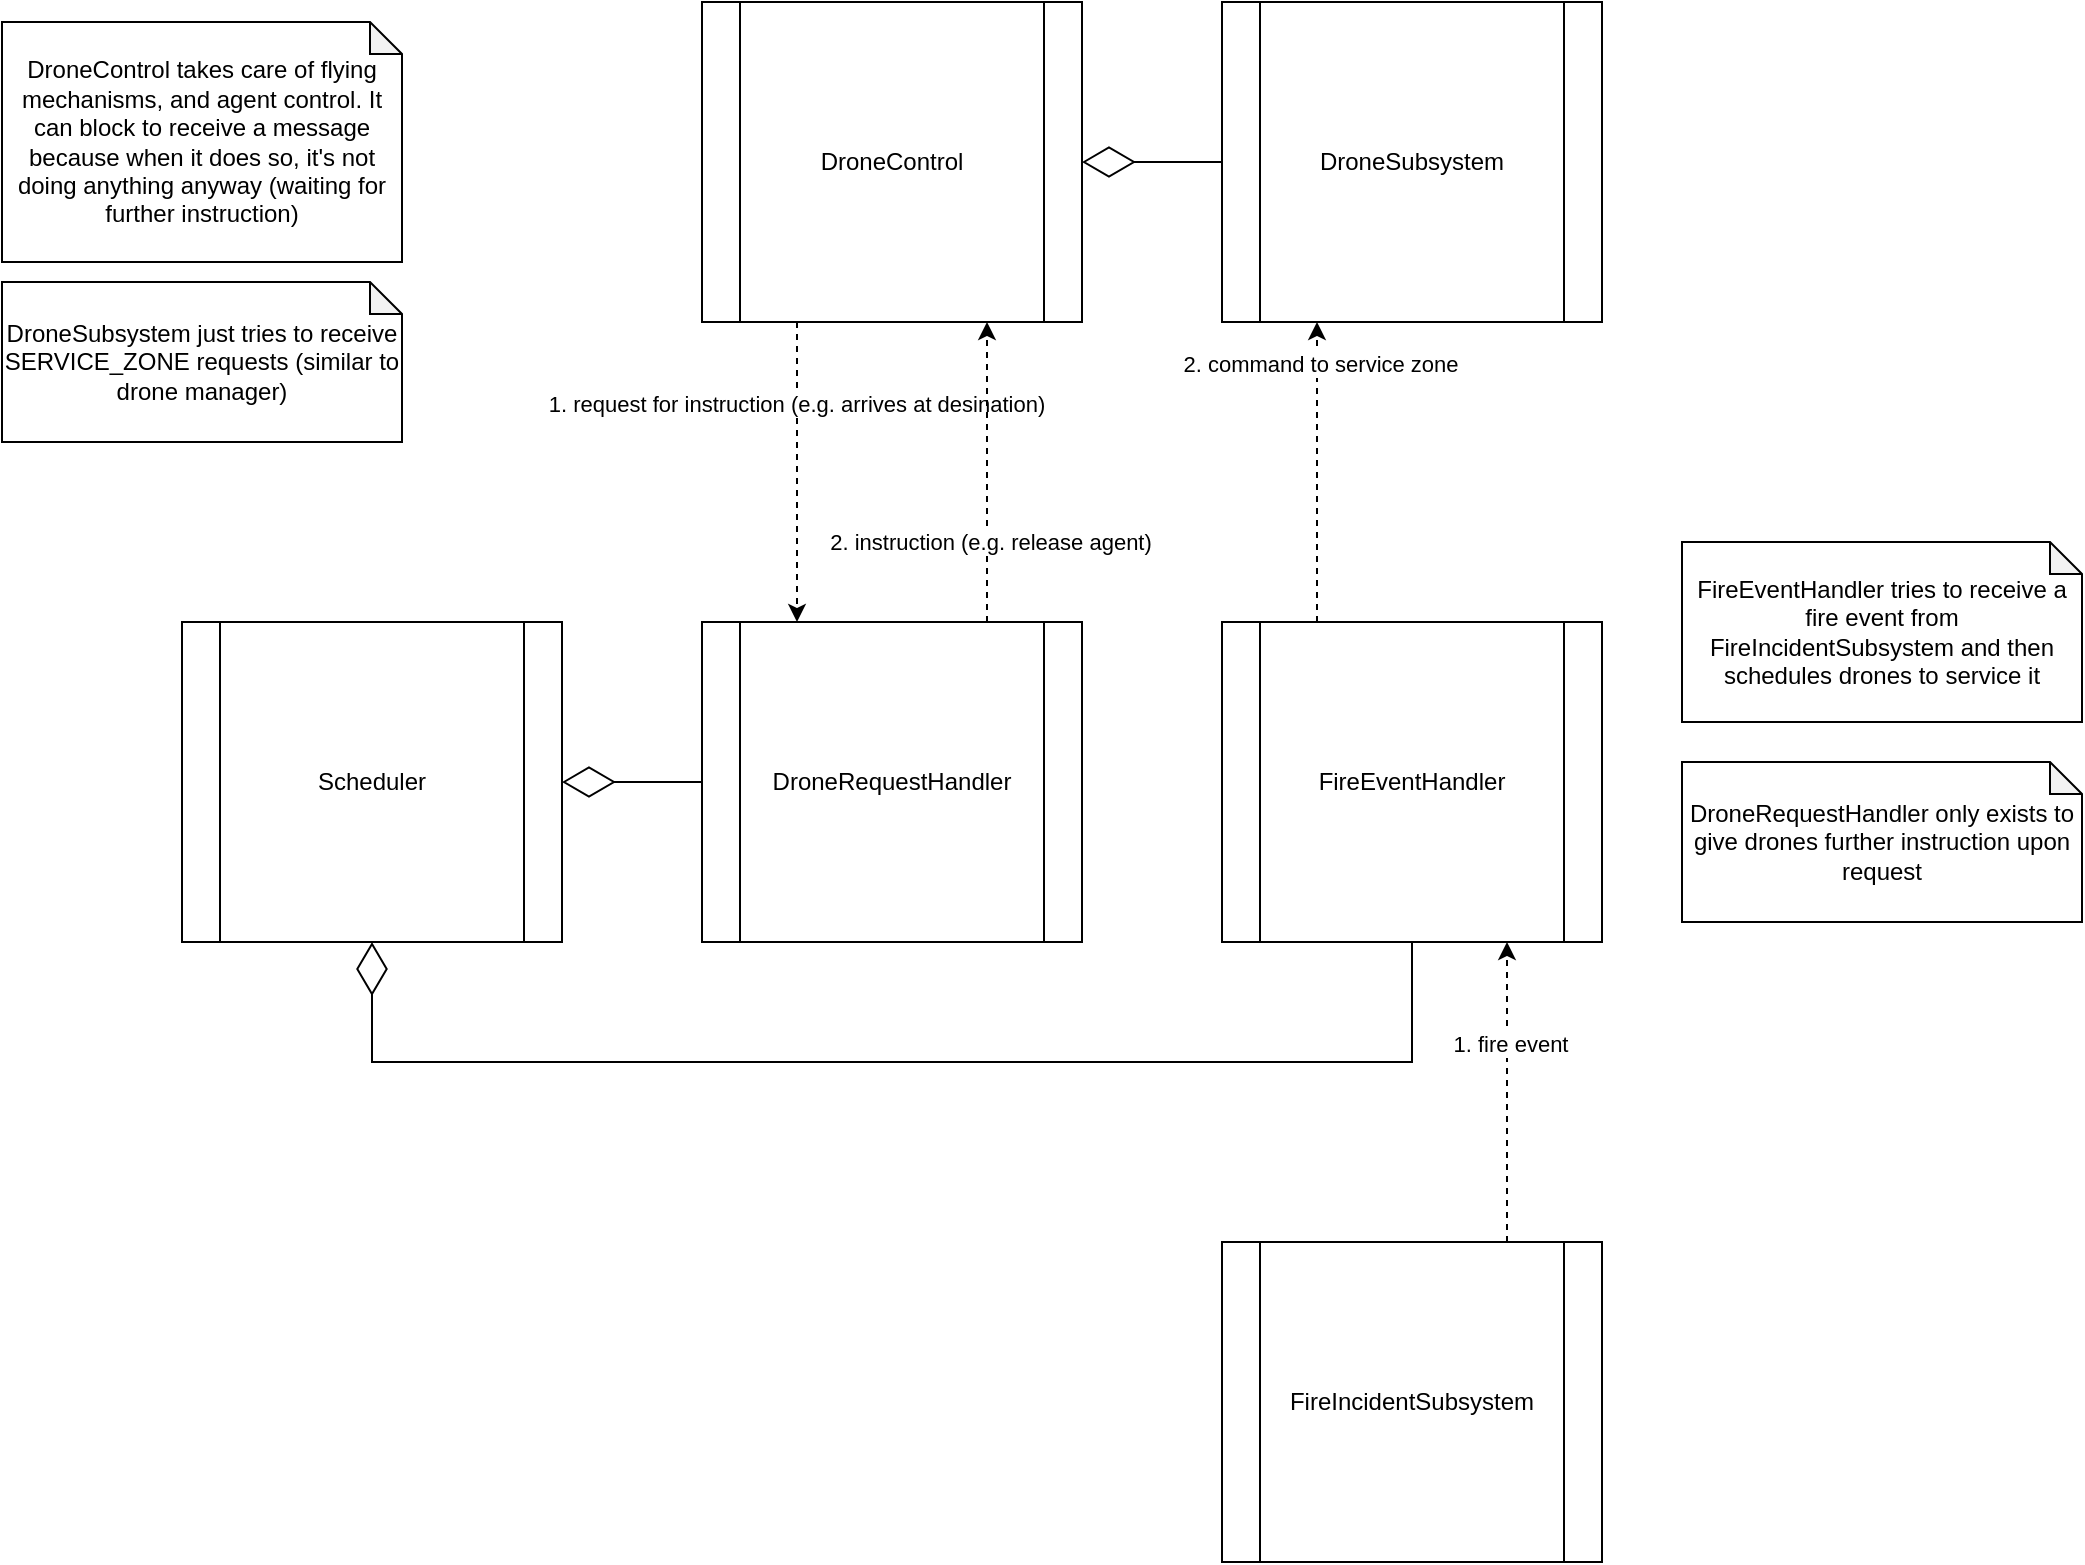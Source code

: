 <mxfile version="26.0.16">
  <diagram name="Page-1" id="EqTDL-Y19tkk3JwQUuEV">
    <mxGraphModel dx="1400" dy="828" grid="1" gridSize="10" guides="1" tooltips="1" connect="1" arrows="1" fold="1" page="1" pageScale="1" pageWidth="3300" pageHeight="4681" math="0" shadow="0">
      <root>
        <mxCell id="0" />
        <mxCell id="1" parent="0" />
        <mxCell id="LP3qV5YlwRThSJtS7ygb-1" value="DroneControl" style="shape=process;whiteSpace=wrap;html=1;backgroundOutline=1;" parent="1" vertex="1">
          <mxGeometry x="490" y="150" width="190" height="160" as="geometry" />
        </mxCell>
        <mxCell id="LP3qV5YlwRThSJtS7ygb-2" value="" style="endArrow=diamondThin;endFill=0;endSize=24;html=1;rounded=0;entryX=1;entryY=0.5;entryDx=0;entryDy=0;exitX=0;exitY=0.5;exitDx=0;exitDy=0;" parent="1" source="LP3qV5YlwRThSJtS7ygb-3" target="LP3qV5YlwRThSJtS7ygb-1" edge="1">
          <mxGeometry width="160" relative="1" as="geometry">
            <mxPoint x="760" y="190" as="sourcePoint" />
            <mxPoint x="920" y="320" as="targetPoint" />
          </mxGeometry>
        </mxCell>
        <mxCell id="LP3qV5YlwRThSJtS7ygb-3" value="DroneSubsystem" style="shape=process;whiteSpace=wrap;html=1;backgroundOutline=1;" parent="1" vertex="1">
          <mxGeometry x="750" y="150" width="190" height="160" as="geometry" />
        </mxCell>
        <mxCell id="LP3qV5YlwRThSJtS7ygb-4" value="DroneRequestHandler" style="shape=process;whiteSpace=wrap;html=1;backgroundOutline=1;" parent="1" vertex="1">
          <mxGeometry x="490" y="460" width="190" height="160" as="geometry" />
        </mxCell>
        <mxCell id="LP3qV5YlwRThSJtS7ygb-5" value="FireEventHandler" style="shape=process;whiteSpace=wrap;html=1;backgroundOutline=1;" parent="1" vertex="1">
          <mxGeometry x="750" y="460" width="190" height="160" as="geometry" />
        </mxCell>
        <mxCell id="LP3qV5YlwRThSJtS7ygb-7" value="Scheduler" style="shape=process;whiteSpace=wrap;html=1;backgroundOutline=1;" parent="1" vertex="1">
          <mxGeometry x="230" y="460" width="190" height="160" as="geometry" />
        </mxCell>
        <mxCell id="LP3qV5YlwRThSJtS7ygb-8" value="" style="endArrow=diamondThin;endFill=0;endSize=24;html=1;rounded=0;entryX=1;entryY=0.5;entryDx=0;entryDy=0;exitX=0;exitY=0.5;exitDx=0;exitDy=0;" parent="1" source="LP3qV5YlwRThSJtS7ygb-4" target="LP3qV5YlwRThSJtS7ygb-7" edge="1">
          <mxGeometry width="160" relative="1" as="geometry">
            <mxPoint x="460" y="500" as="sourcePoint" />
            <mxPoint x="620" y="500" as="targetPoint" />
          </mxGeometry>
        </mxCell>
        <mxCell id="LP3qV5YlwRThSJtS7ygb-9" value="" style="endArrow=diamondThin;endFill=0;endSize=24;html=1;rounded=0;entryX=0.5;entryY=1;entryDx=0;entryDy=0;exitX=0.5;exitY=1;exitDx=0;exitDy=0;" parent="1" source="LP3qV5YlwRThSJtS7ygb-5" target="LP3qV5YlwRThSJtS7ygb-7" edge="1">
          <mxGeometry width="160" relative="1" as="geometry">
            <mxPoint x="460" y="620" as="sourcePoint" />
            <mxPoint x="620" y="620" as="targetPoint" />
            <Array as="points">
              <mxPoint x="845" y="680" />
              <mxPoint x="325" y="680" />
            </Array>
          </mxGeometry>
        </mxCell>
        <mxCell id="LP3qV5YlwRThSJtS7ygb-10" value="" style="endArrow=classic;html=1;rounded=0;exitX=0.25;exitY=1;exitDx=0;exitDy=0;entryX=0.25;entryY=0;entryDx=0;entryDy=0;dashed=1;" parent="1" source="LP3qV5YlwRThSJtS7ygb-1" target="LP3qV5YlwRThSJtS7ygb-4" edge="1">
          <mxGeometry width="50" height="50" relative="1" as="geometry">
            <mxPoint x="520" y="370" as="sourcePoint" />
            <mxPoint x="570" y="320" as="targetPoint" />
          </mxGeometry>
        </mxCell>
        <mxCell id="LP3qV5YlwRThSJtS7ygb-11" value="1. request for instruction (e.g. arrives at desination)" style="edgeLabel;html=1;align=center;verticalAlign=middle;resizable=0;points=[];" parent="LP3qV5YlwRThSJtS7ygb-10" vertex="1" connectable="0">
          <mxGeometry x="-0.461" y="-1" relative="1" as="geometry">
            <mxPoint as="offset" />
          </mxGeometry>
        </mxCell>
        <mxCell id="LP3qV5YlwRThSJtS7ygb-12" value="" style="endArrow=classic;html=1;rounded=0;exitX=0.75;exitY=0;exitDx=0;exitDy=0;entryX=0.75;entryY=1;entryDx=0;entryDy=0;dashed=1;" parent="1" source="LP3qV5YlwRThSJtS7ygb-4" target="LP3qV5YlwRThSJtS7ygb-1" edge="1">
          <mxGeometry width="50" height="50" relative="1" as="geometry">
            <mxPoint x="548" y="470" as="sourcePoint" />
            <mxPoint x="548" y="280" as="targetPoint" />
          </mxGeometry>
        </mxCell>
        <mxCell id="LP3qV5YlwRThSJtS7ygb-13" value="2. instruction (e.g. release agent)" style="edgeLabel;html=1;align=center;verticalAlign=middle;resizable=0;points=[];" parent="LP3qV5YlwRThSJtS7ygb-12" vertex="1" connectable="0">
          <mxGeometry x="-0.461" y="-1" relative="1" as="geometry">
            <mxPoint as="offset" />
          </mxGeometry>
        </mxCell>
        <mxCell id="LP3qV5YlwRThSJtS7ygb-14" value="" style="endArrow=classic;html=1;rounded=0;exitX=0.25;exitY=0;exitDx=0;exitDy=0;entryX=0.25;entryY=1;entryDx=0;entryDy=0;dashed=1;" parent="1" source="LP3qV5YlwRThSJtS7ygb-5" target="LP3qV5YlwRThSJtS7ygb-3" edge="1">
          <mxGeometry width="50" height="50" relative="1" as="geometry">
            <mxPoint x="780" y="480" as="sourcePoint" />
            <mxPoint x="780" y="290" as="targetPoint" />
          </mxGeometry>
        </mxCell>
        <mxCell id="LP3qV5YlwRThSJtS7ygb-15" value="2. command to service zone" style="edgeLabel;html=1;align=center;verticalAlign=middle;resizable=0;points=[];" parent="LP3qV5YlwRThSJtS7ygb-14" vertex="1" connectable="0">
          <mxGeometry x="-0.461" y="-1" relative="1" as="geometry">
            <mxPoint y="-89" as="offset" />
          </mxGeometry>
        </mxCell>
        <mxCell id="LP3qV5YlwRThSJtS7ygb-17" value="FireIncidentSubsystem" style="shape=process;whiteSpace=wrap;html=1;backgroundOutline=1;" parent="1" vertex="1">
          <mxGeometry x="750" y="770" width="190" height="160" as="geometry" />
        </mxCell>
        <mxCell id="LP3qV5YlwRThSJtS7ygb-18" value="" style="endArrow=classic;html=1;rounded=0;exitX=0.75;exitY=0;exitDx=0;exitDy=0;entryX=0.75;entryY=1;entryDx=0;entryDy=0;dashed=1;" parent="1" source="LP3qV5YlwRThSJtS7ygb-17" target="LP3qV5YlwRThSJtS7ygb-5" edge="1">
          <mxGeometry width="50" height="50" relative="1" as="geometry">
            <mxPoint x="880" y="840" as="sourcePoint" />
            <mxPoint x="880" y="650" as="targetPoint" />
          </mxGeometry>
        </mxCell>
        <mxCell id="LP3qV5YlwRThSJtS7ygb-19" value="1. fire event" style="edgeLabel;html=1;align=center;verticalAlign=middle;resizable=0;points=[];" parent="LP3qV5YlwRThSJtS7ygb-18" vertex="1" connectable="0">
          <mxGeometry x="-0.461" y="-1" relative="1" as="geometry">
            <mxPoint y="-59" as="offset" />
          </mxGeometry>
        </mxCell>
        <mxCell id="LtiYGIQ98a5orspmY1AE-2" value="DroneControl takes care of flying mechanisms, and agent control. It can block to receive a message because when it does so, it&#39;s not doing anything anyway (waiting for further instruction)" style="shape=note;whiteSpace=wrap;html=1;backgroundOutline=1;darkOpacity=0.05;size=16;" vertex="1" parent="1">
          <mxGeometry x="140" y="160" width="200" height="120" as="geometry" />
        </mxCell>
        <mxCell id="LtiYGIQ98a5orspmY1AE-3" value="DroneSubsystem just tries to receive SERVICE_ZONE requests (similar to drone manager)" style="shape=note;whiteSpace=wrap;html=1;backgroundOutline=1;darkOpacity=0.05;size=16;" vertex="1" parent="1">
          <mxGeometry x="140" y="290" width="200" height="80" as="geometry" />
        </mxCell>
        <mxCell id="LtiYGIQ98a5orspmY1AE-4" value="FireEventHandler tries to receive a fire event from FireIncidentSubsystem and then schedules drones to service it" style="shape=note;whiteSpace=wrap;html=1;backgroundOutline=1;darkOpacity=0.05;size=16;" vertex="1" parent="1">
          <mxGeometry x="980" y="420" width="200" height="90" as="geometry" />
        </mxCell>
        <mxCell id="LtiYGIQ98a5orspmY1AE-5" value="DroneRequestHandler only exists to give drones further instruction upon request" style="shape=note;whiteSpace=wrap;html=1;backgroundOutline=1;darkOpacity=0.05;size=16;" vertex="1" parent="1">
          <mxGeometry x="980" y="530" width="200" height="80" as="geometry" />
        </mxCell>
      </root>
    </mxGraphModel>
  </diagram>
</mxfile>
